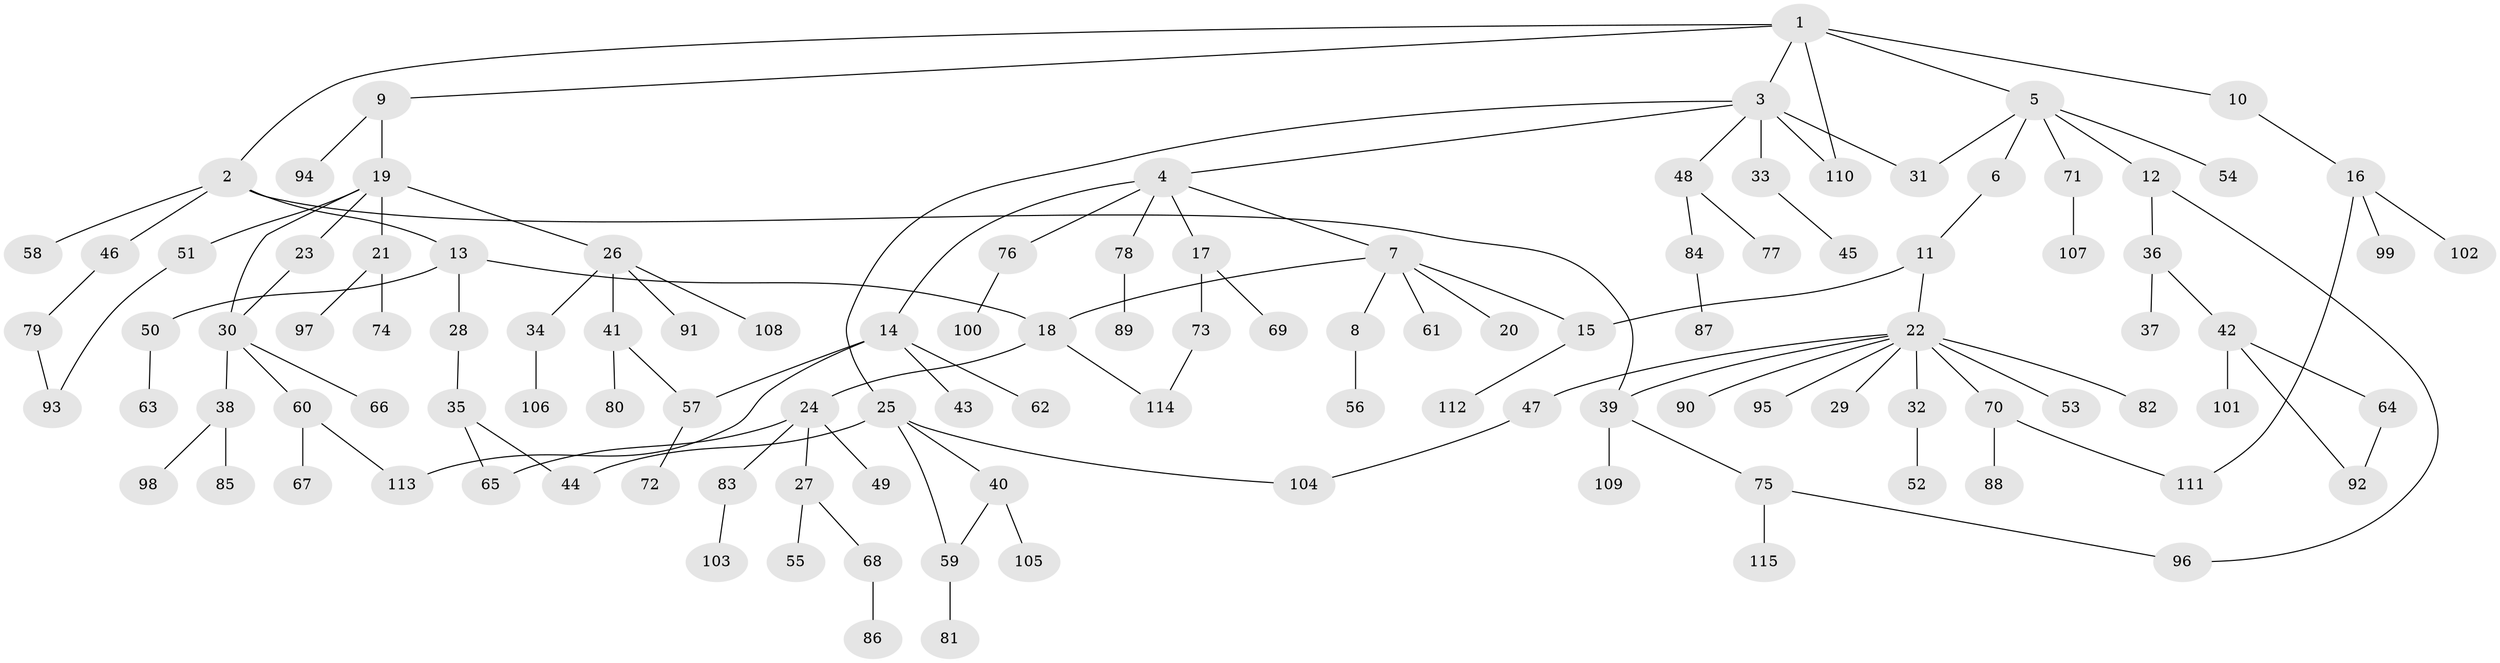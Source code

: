 // Generated by graph-tools (version 1.1) at 2025/41/03/09/25 04:41:31]
// undirected, 115 vertices, 131 edges
graph export_dot {
graph [start="1"]
  node [color=gray90,style=filled];
  1;
  2;
  3;
  4;
  5;
  6;
  7;
  8;
  9;
  10;
  11;
  12;
  13;
  14;
  15;
  16;
  17;
  18;
  19;
  20;
  21;
  22;
  23;
  24;
  25;
  26;
  27;
  28;
  29;
  30;
  31;
  32;
  33;
  34;
  35;
  36;
  37;
  38;
  39;
  40;
  41;
  42;
  43;
  44;
  45;
  46;
  47;
  48;
  49;
  50;
  51;
  52;
  53;
  54;
  55;
  56;
  57;
  58;
  59;
  60;
  61;
  62;
  63;
  64;
  65;
  66;
  67;
  68;
  69;
  70;
  71;
  72;
  73;
  74;
  75;
  76;
  77;
  78;
  79;
  80;
  81;
  82;
  83;
  84;
  85;
  86;
  87;
  88;
  89;
  90;
  91;
  92;
  93;
  94;
  95;
  96;
  97;
  98;
  99;
  100;
  101;
  102;
  103;
  104;
  105;
  106;
  107;
  108;
  109;
  110;
  111;
  112;
  113;
  114;
  115;
  1 -- 2;
  1 -- 3;
  1 -- 5;
  1 -- 9;
  1 -- 10;
  1 -- 110;
  2 -- 13;
  2 -- 46;
  2 -- 58;
  2 -- 39;
  3 -- 4;
  3 -- 25;
  3 -- 33;
  3 -- 48;
  3 -- 110;
  3 -- 31;
  4 -- 7;
  4 -- 14;
  4 -- 17;
  4 -- 76;
  4 -- 78;
  5 -- 6;
  5 -- 12;
  5 -- 31;
  5 -- 54;
  5 -- 71;
  6 -- 11;
  7 -- 8;
  7 -- 15;
  7 -- 18;
  7 -- 20;
  7 -- 61;
  8 -- 56;
  9 -- 19;
  9 -- 94;
  10 -- 16;
  11 -- 22;
  11 -- 15;
  12 -- 36;
  12 -- 96;
  13 -- 28;
  13 -- 50;
  13 -- 18;
  14 -- 43;
  14 -- 62;
  14 -- 113;
  14 -- 57;
  15 -- 112;
  16 -- 99;
  16 -- 102;
  16 -- 111;
  17 -- 69;
  17 -- 73;
  18 -- 24;
  18 -- 114;
  19 -- 21;
  19 -- 23;
  19 -- 26;
  19 -- 30;
  19 -- 51;
  21 -- 74;
  21 -- 97;
  22 -- 29;
  22 -- 32;
  22 -- 39;
  22 -- 47;
  22 -- 53;
  22 -- 70;
  22 -- 82;
  22 -- 90;
  22 -- 95;
  23 -- 30;
  24 -- 27;
  24 -- 49;
  24 -- 83;
  24 -- 65;
  25 -- 40;
  25 -- 59;
  25 -- 44;
  25 -- 104;
  26 -- 34;
  26 -- 41;
  26 -- 91;
  26 -- 108;
  27 -- 55;
  27 -- 68;
  28 -- 35;
  30 -- 38;
  30 -- 60;
  30 -- 66;
  32 -- 52;
  33 -- 45;
  34 -- 106;
  35 -- 44;
  35 -- 65;
  36 -- 37;
  36 -- 42;
  38 -- 85;
  38 -- 98;
  39 -- 75;
  39 -- 109;
  40 -- 59;
  40 -- 105;
  41 -- 57;
  41 -- 80;
  42 -- 64;
  42 -- 92;
  42 -- 101;
  46 -- 79;
  47 -- 104;
  48 -- 77;
  48 -- 84;
  50 -- 63;
  51 -- 93;
  57 -- 72;
  59 -- 81;
  60 -- 67;
  60 -- 113;
  64 -- 92;
  68 -- 86;
  70 -- 88;
  70 -- 111;
  71 -- 107;
  73 -- 114;
  75 -- 115;
  75 -- 96;
  76 -- 100;
  78 -- 89;
  79 -- 93;
  83 -- 103;
  84 -- 87;
}
